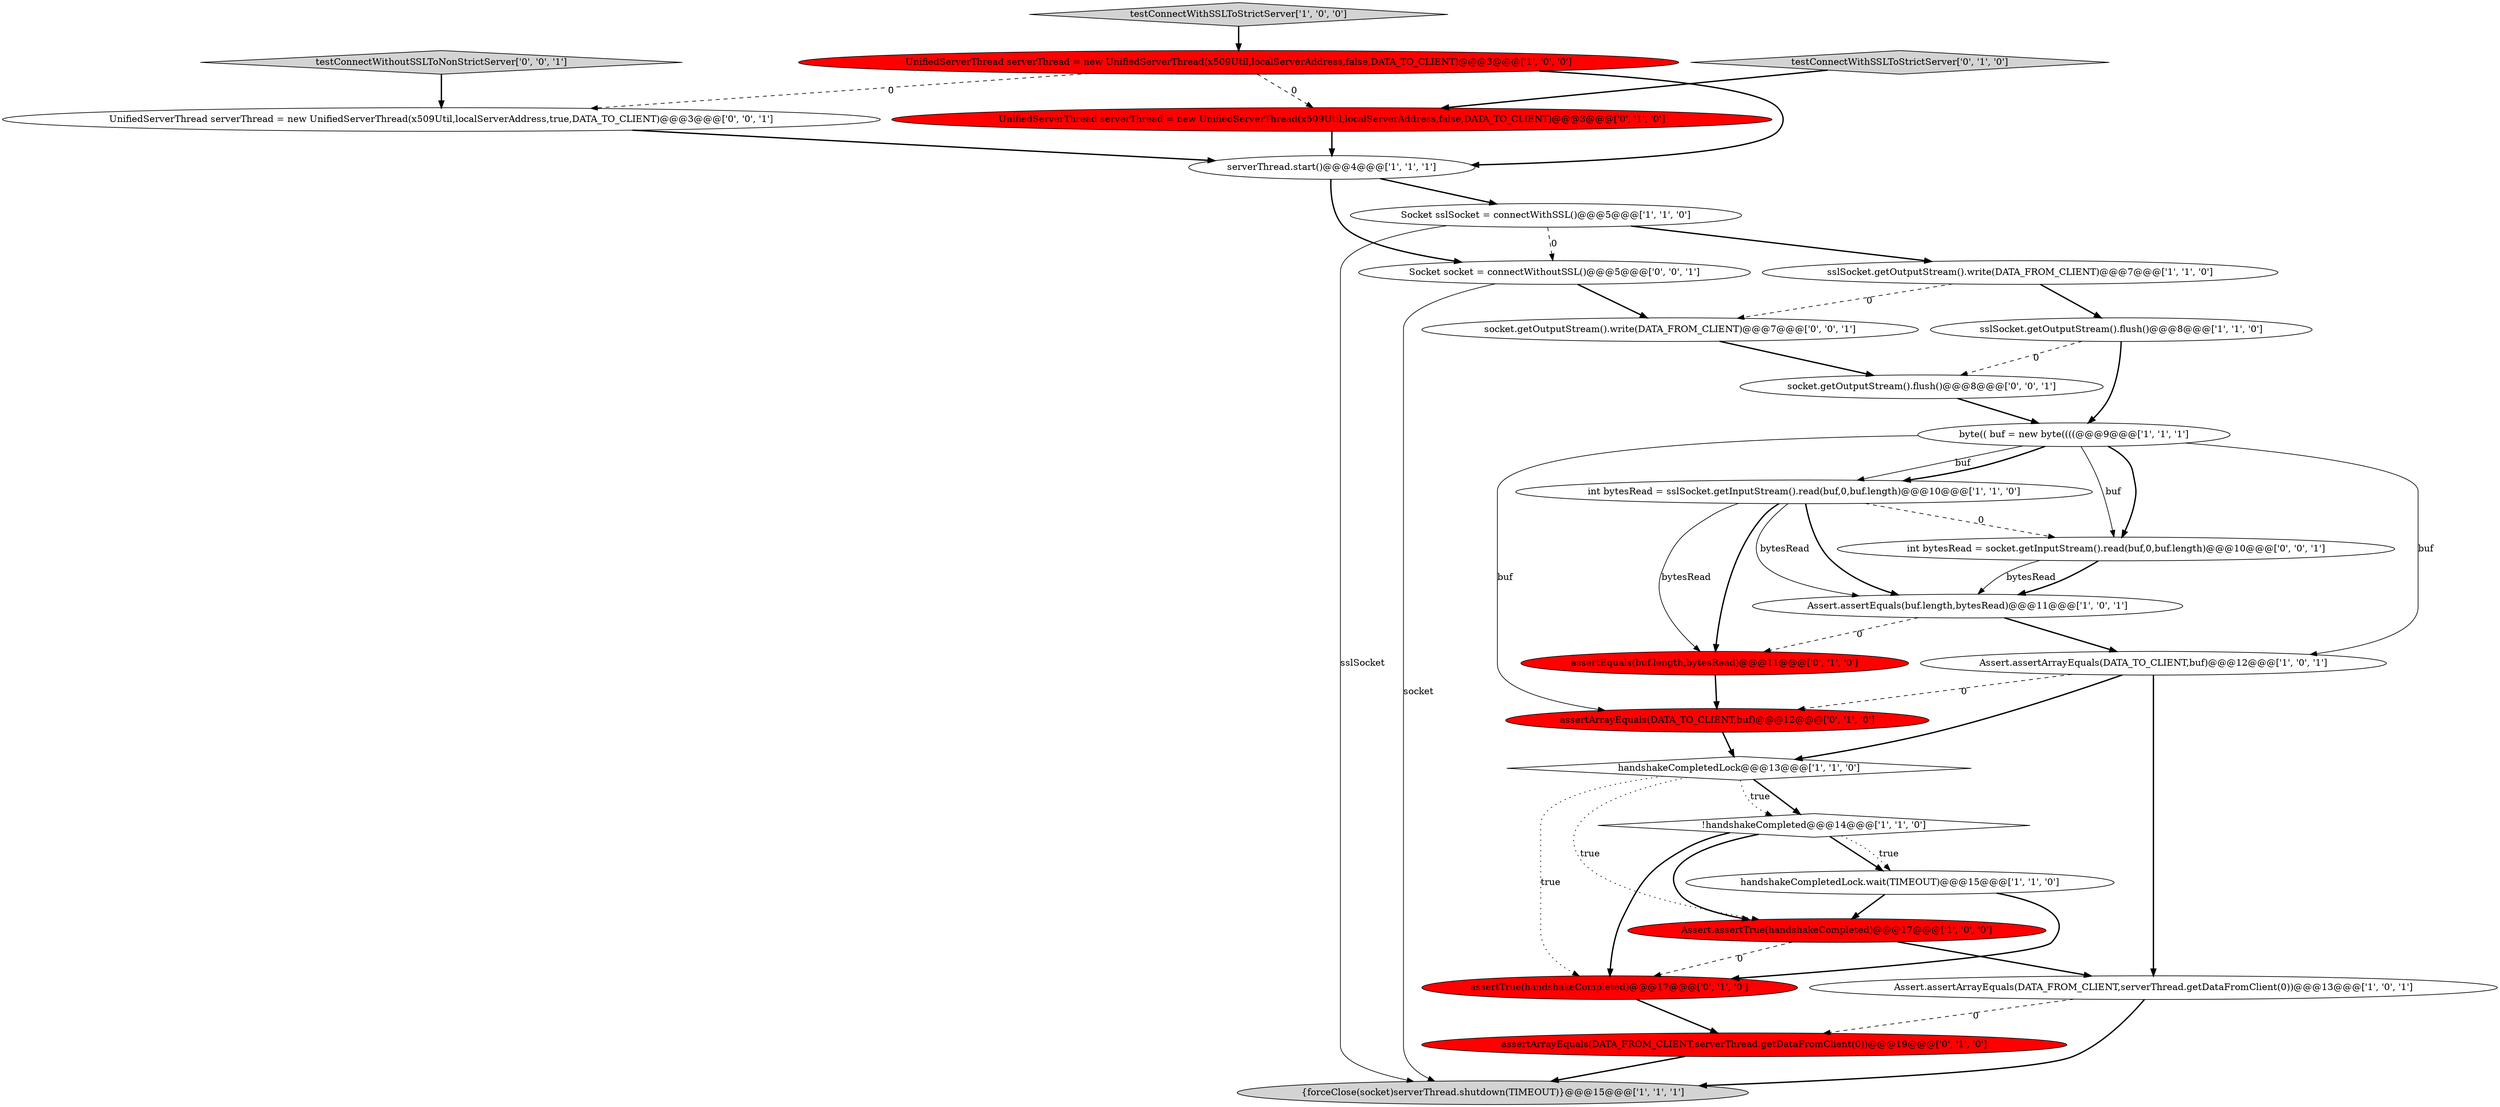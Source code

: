 digraph {
17 [style = filled, label = "UnifiedServerThread serverThread = new UnifiedServerThread(x509Util,localServerAddress,false,DATA_TO_CLIENT)@@@3@@@['0', '1', '0']", fillcolor = red, shape = ellipse image = "AAA1AAABBB2BBB"];
15 [style = filled, label = "{forceClose(socket)serverThread.shutdown(TIMEOUT)}@@@15@@@['1', '1', '1']", fillcolor = lightgray, shape = ellipse image = "AAA0AAABBB1BBB"];
3 [style = filled, label = "Assert.assertEquals(buf.length,bytesRead)@@@11@@@['1', '0', '1']", fillcolor = white, shape = ellipse image = "AAA0AAABBB1BBB"];
11 [style = filled, label = "Assert.assertTrue(handshakeCompleted)@@@17@@@['1', '0', '0']", fillcolor = red, shape = ellipse image = "AAA1AAABBB1BBB"];
2 [style = filled, label = "UnifiedServerThread serverThread = new UnifiedServerThread(x509Util,localServerAddress,false,DATA_TO_CLIENT)@@@3@@@['1', '0', '0']", fillcolor = red, shape = ellipse image = "AAA1AAABBB1BBB"];
22 [style = filled, label = "testConnectWithoutSSLToNonStrictServer['0', '0', '1']", fillcolor = lightgray, shape = diamond image = "AAA0AAABBB3BBB"];
0 [style = filled, label = "sslSocket.getOutputStream().flush()@@@8@@@['1', '1', '0']", fillcolor = white, shape = ellipse image = "AAA0AAABBB1BBB"];
19 [style = filled, label = "assertTrue(handshakeCompleted)@@@17@@@['0', '1', '0']", fillcolor = red, shape = ellipse image = "AAA1AAABBB2BBB"];
24 [style = filled, label = "socket.getOutputStream().write(DATA_FROM_CLIENT)@@@7@@@['0', '0', '1']", fillcolor = white, shape = ellipse image = "AAA0AAABBB3BBB"];
21 [style = filled, label = "assertEquals(buf.length,bytesRead)@@@11@@@['0', '1', '0']", fillcolor = red, shape = ellipse image = "AAA1AAABBB2BBB"];
1 [style = filled, label = "Assert.assertArrayEquals(DATA_TO_CLIENT,buf)@@@12@@@['1', '0', '1']", fillcolor = white, shape = ellipse image = "AAA0AAABBB1BBB"];
16 [style = filled, label = "testConnectWithSSLToStrictServer['0', '1', '0']", fillcolor = lightgray, shape = diamond image = "AAA0AAABBB2BBB"];
9 [style = filled, label = "serverThread.start()@@@4@@@['1', '1', '1']", fillcolor = white, shape = ellipse image = "AAA0AAABBB1BBB"];
12 [style = filled, label = "Socket sslSocket = connectWithSSL()@@@5@@@['1', '1', '0']", fillcolor = white, shape = ellipse image = "AAA0AAABBB1BBB"];
25 [style = filled, label = "Socket socket = connectWithoutSSL()@@@5@@@['0', '0', '1']", fillcolor = white, shape = ellipse image = "AAA0AAABBB3BBB"];
20 [style = filled, label = "assertArrayEquals(DATA_TO_CLIENT,buf)@@@12@@@['0', '1', '0']", fillcolor = red, shape = ellipse image = "AAA1AAABBB2BBB"];
8 [style = filled, label = "handshakeCompletedLock.wait(TIMEOUT)@@@15@@@['1', '1', '0']", fillcolor = white, shape = ellipse image = "AAA0AAABBB1BBB"];
18 [style = filled, label = "assertArrayEquals(DATA_FROM_CLIENT,serverThread.getDataFromClient(0))@@@19@@@['0', '1', '0']", fillcolor = red, shape = ellipse image = "AAA1AAABBB2BBB"];
23 [style = filled, label = "socket.getOutputStream().flush()@@@8@@@['0', '0', '1']", fillcolor = white, shape = ellipse image = "AAA0AAABBB3BBB"];
6 [style = filled, label = "byte(( buf = new byte((((@@@9@@@['1', '1', '1']", fillcolor = white, shape = ellipse image = "AAA0AAABBB1BBB"];
27 [style = filled, label = "UnifiedServerThread serverThread = new UnifiedServerThread(x509Util,localServerAddress,true,DATA_TO_CLIENT)@@@3@@@['0', '0', '1']", fillcolor = white, shape = ellipse image = "AAA0AAABBB3BBB"];
4 [style = filled, label = "sslSocket.getOutputStream().write(DATA_FROM_CLIENT)@@@7@@@['1', '1', '0']", fillcolor = white, shape = ellipse image = "AAA0AAABBB1BBB"];
10 [style = filled, label = "handshakeCompletedLock@@@13@@@['1', '1', '0']", fillcolor = white, shape = diamond image = "AAA0AAABBB1BBB"];
14 [style = filled, label = "testConnectWithSSLToStrictServer['1', '0', '0']", fillcolor = lightgray, shape = diamond image = "AAA0AAABBB1BBB"];
7 [style = filled, label = "int bytesRead = sslSocket.getInputStream().read(buf,0,buf.length)@@@10@@@['1', '1', '0']", fillcolor = white, shape = ellipse image = "AAA0AAABBB1BBB"];
5 [style = filled, label = "!handshakeCompleted@@@14@@@['1', '1', '0']", fillcolor = white, shape = diamond image = "AAA0AAABBB1BBB"];
26 [style = filled, label = "int bytesRead = socket.getInputStream().read(buf,0,buf.length)@@@10@@@['0', '0', '1']", fillcolor = white, shape = ellipse image = "AAA0AAABBB3BBB"];
13 [style = filled, label = "Assert.assertArrayEquals(DATA_FROM_CLIENT,serverThread.getDataFromClient(0))@@@13@@@['1', '0', '1']", fillcolor = white, shape = ellipse image = "AAA0AAABBB1BBB"];
6->20 [style = solid, label="buf"];
6->7 [style = solid, label="buf"];
5->8 [style = bold, label=""];
19->18 [style = bold, label=""];
6->26 [style = bold, label=""];
26->3 [style = solid, label="bytesRead"];
3->1 [style = bold, label=""];
6->26 [style = solid, label="buf"];
3->21 [style = dashed, label="0"];
0->6 [style = bold, label=""];
8->19 [style = bold, label=""];
26->3 [style = bold, label=""];
0->23 [style = dashed, label="0"];
17->9 [style = bold, label=""];
27->9 [style = bold, label=""];
6->1 [style = solid, label="buf"];
18->15 [style = bold, label=""];
2->27 [style = dashed, label="0"];
7->3 [style = solid, label="bytesRead"];
2->9 [style = bold, label=""];
16->17 [style = bold, label=""];
7->21 [style = solid, label="bytesRead"];
10->5 [style = dotted, label="true"];
2->17 [style = dashed, label="0"];
1->13 [style = bold, label=""];
7->3 [style = bold, label=""];
4->0 [style = bold, label=""];
20->10 [style = bold, label=""];
1->20 [style = dashed, label="0"];
5->19 [style = bold, label=""];
25->24 [style = bold, label=""];
12->25 [style = dashed, label="0"];
21->20 [style = bold, label=""];
10->5 [style = bold, label=""];
25->15 [style = solid, label="socket"];
12->4 [style = bold, label=""];
22->27 [style = bold, label=""];
10->11 [style = dotted, label="true"];
11->19 [style = dashed, label="0"];
10->19 [style = dotted, label="true"];
12->15 [style = solid, label="sslSocket"];
9->25 [style = bold, label=""];
23->6 [style = bold, label=""];
11->13 [style = bold, label=""];
7->21 [style = bold, label=""];
5->11 [style = bold, label=""];
14->2 [style = bold, label=""];
9->12 [style = bold, label=""];
13->15 [style = bold, label=""];
13->18 [style = dashed, label="0"];
5->8 [style = dotted, label="true"];
6->7 [style = bold, label=""];
4->24 [style = dashed, label="0"];
7->26 [style = dashed, label="0"];
1->10 [style = bold, label=""];
8->11 [style = bold, label=""];
24->23 [style = bold, label=""];
}
